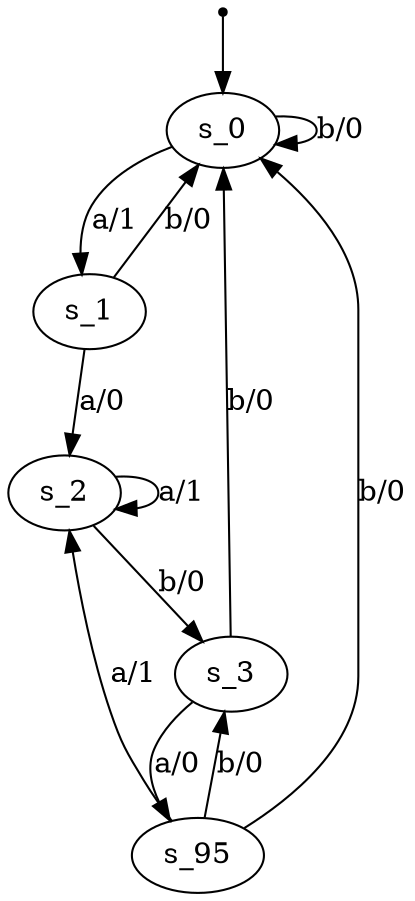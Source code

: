digraph fsm {
	s_0 [root=true]
	s_1
	s_2
	s_3
	s_95
	qi [shape = point]
	qi -> s_0
	s_0 -> s_1 [label="a/1"]
	s_1 -> s_2 [label="a/0"]
	s_2 -> s_3 [label="b/0"]
	s_3 -> s_0 [label="b/0"]
	s_1 -> s_0 [label="b/0"]
	s_0 -> s_0 [label="b/0"]
	s_3 -> s_95 [label="a/0"]
	s_95 -> s_3 [label="b/0"]
	s_2 -> s_2 [label="a/1"]
	s_95 -> s_2 [label="a/1"]
	s_95 -> s_0 [label="b/0"]
}
